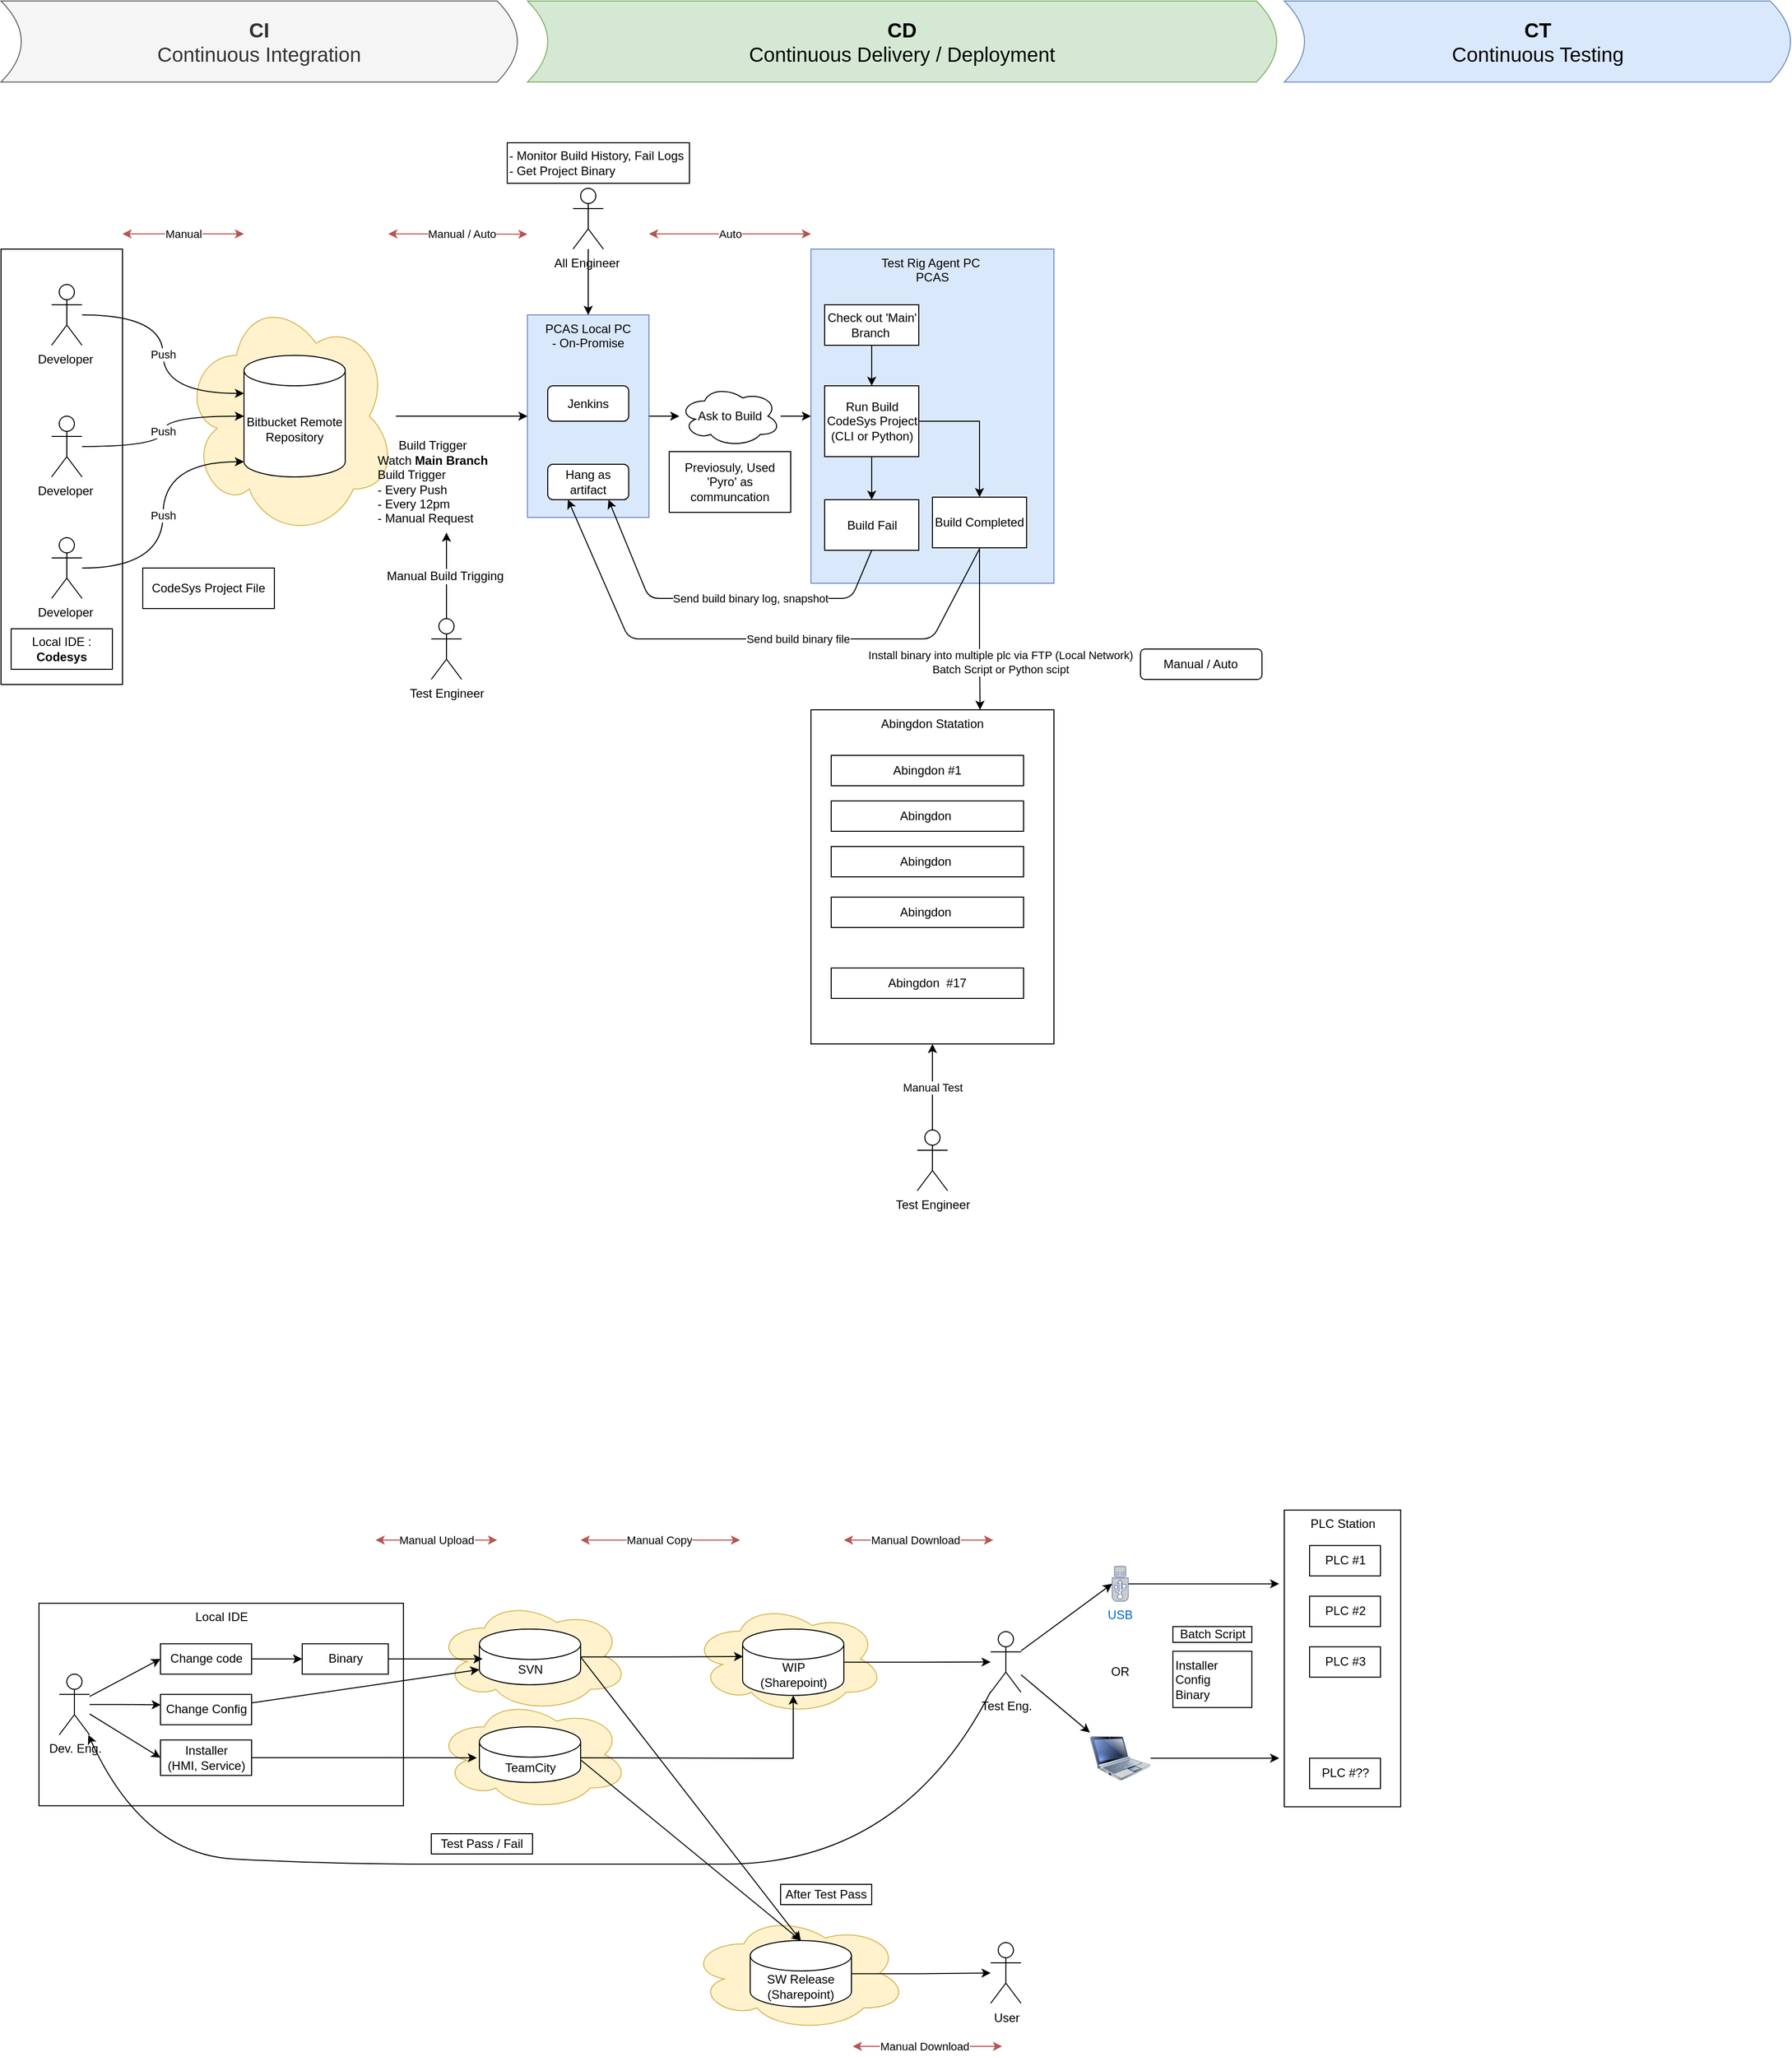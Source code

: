 <mxfile version="24.7.6" pages="2">
  <diagram id="KxPbIj3FwHtDhFQbGqtP" name="페이지-2">
    <mxGraphModel dx="1307" dy="721" grid="1" gridSize="10" guides="1" tooltips="1" connect="1" arrows="1" fold="1" page="1" pageScale="1" pageWidth="1654" pageHeight="1169" math="0" shadow="0">
      <root>
        <mxCell id="0" />
        <mxCell id="1" parent="0" />
        <mxCell id="MleifXrK1_D6z72Krnsk-5" value="" style="ellipse;shape=cloud;whiteSpace=wrap;html=1;fillColor=#fff2cc;strokeColor=#d6b656;" vertex="1" parent="1">
          <mxGeometry x="722.5" y="1622.38" width="190" height="110" as="geometry" />
        </mxCell>
        <mxCell id="MleifXrK1_D6z72Krnsk-4" value="" style="ellipse;shape=cloud;whiteSpace=wrap;html=1;fillColor=#fff2cc;strokeColor=#d6b656;" vertex="1" parent="1">
          <mxGeometry x="470" y="1716.88" width="190" height="110" as="geometry" />
        </mxCell>
        <mxCell id="-m3dXE-VozoAQMa8QtAR-6" value="Local IDE" style="rounded=0;whiteSpace=wrap;html=1;verticalAlign=top;align=center;" parent="1" vertex="1">
          <mxGeometry x="77.5" y="1622.38" width="360" height="200" as="geometry" />
        </mxCell>
        <mxCell id="MxaIMDJWDvqsAqh7OmnF-37" value="Abingdon Statation" style="rounded=0;whiteSpace=wrap;html=1;verticalAlign=top;" parent="1" vertex="1">
          <mxGeometry x="840" y="740" width="240" height="330" as="geometry" />
        </mxCell>
        <mxCell id="MxaIMDJWDvqsAqh7OmnF-21" style="edgeStyle=orthogonalEdgeStyle;rounded=0;orthogonalLoop=1;jettySize=auto;html=1;entryX=0;entryY=0.5;entryDx=0;entryDy=0;" parent="1" source="MxaIMDJWDvqsAqh7OmnF-22" target="MxaIMDJWDvqsAqh7OmnF-20" edge="1">
          <mxGeometry relative="1" as="geometry" />
        </mxCell>
        <mxCell id="MxaIMDJWDvqsAqh7OmnF-16" value="PCAS Local PC&lt;div&gt;- On-Promise&lt;/div&gt;" style="rounded=0;whiteSpace=wrap;html=1;verticalAlign=top;fillColor=#dae8fc;strokeColor=#6c8ebf;" parent="1" vertex="1">
          <mxGeometry x="560" y="350" width="120" height="200" as="geometry" />
        </mxCell>
        <mxCell id="MxaIMDJWDvqsAqh7OmnF-11" value="" style="rounded=0;whiteSpace=wrap;html=1;" parent="1" vertex="1">
          <mxGeometry x="40" y="285" width="120" height="430" as="geometry" />
        </mxCell>
        <mxCell id="MxaIMDJWDvqsAqh7OmnF-17" style="edgeStyle=orthogonalEdgeStyle;rounded=0;orthogonalLoop=1;jettySize=auto;html=1;" parent="1" source="MxaIMDJWDvqsAqh7OmnF-10" target="MxaIMDJWDvqsAqh7OmnF-16" edge="1">
          <mxGeometry relative="1" as="geometry" />
        </mxCell>
        <mxCell id="MxaIMDJWDvqsAqh7OmnF-10" value="" style="ellipse;shape=cloud;whiteSpace=wrap;html=1;fillColor=#fff2cc;strokeColor=#d6b656;" parent="1" vertex="1">
          <mxGeometry x="220" y="330" width="210" height="240" as="geometry" />
        </mxCell>
        <mxCell id="MxaIMDJWDvqsAqh7OmnF-1" value="Bitbucket Remote Repository" style="shape=cylinder3;whiteSpace=wrap;html=1;boundedLbl=1;backgroundOutline=1;size=15;" parent="1" vertex="1">
          <mxGeometry x="280" y="390" width="100" height="120" as="geometry" />
        </mxCell>
        <mxCell id="MxaIMDJWDvqsAqh7OmnF-2" value="Developer&amp;nbsp;" style="shape=umlActor;verticalLabelPosition=bottom;verticalAlign=top;html=1;outlineConnect=0;" parent="1" vertex="1">
          <mxGeometry x="90" y="320" width="30" height="60" as="geometry" />
        </mxCell>
        <mxCell id="MxaIMDJWDvqsAqh7OmnF-8" value="Push" style="edgeStyle=orthogonalEdgeStyle;rounded=0;orthogonalLoop=1;jettySize=auto;html=1;curved=1;" parent="1" source="MxaIMDJWDvqsAqh7OmnF-4" target="MxaIMDJWDvqsAqh7OmnF-1" edge="1">
          <mxGeometry relative="1" as="geometry" />
        </mxCell>
        <mxCell id="MxaIMDJWDvqsAqh7OmnF-4" value="Developer&amp;nbsp;" style="shape=umlActor;verticalLabelPosition=bottom;verticalAlign=top;html=1;outlineConnect=0;" parent="1" vertex="1">
          <mxGeometry x="90" y="450" width="30" height="60" as="geometry" />
        </mxCell>
        <mxCell id="MxaIMDJWDvqsAqh7OmnF-5" value="Developer&amp;nbsp;" style="shape=umlActor;verticalLabelPosition=bottom;verticalAlign=top;html=1;outlineConnect=0;" parent="1" vertex="1">
          <mxGeometry x="90" y="570" width="30" height="60" as="geometry" />
        </mxCell>
        <mxCell id="MxaIMDJWDvqsAqh7OmnF-7" value="Push" style="edgeStyle=orthogonalEdgeStyle;rounded=0;orthogonalLoop=1;jettySize=auto;html=1;entryX=0;entryY=1;entryDx=0;entryDy=-15;entryPerimeter=0;curved=1;" parent="1" source="MxaIMDJWDvqsAqh7OmnF-5" target="MxaIMDJWDvqsAqh7OmnF-1" edge="1">
          <mxGeometry relative="1" as="geometry" />
        </mxCell>
        <mxCell id="MxaIMDJWDvqsAqh7OmnF-9" value="Push" style="edgeStyle=orthogonalEdgeStyle;rounded=0;orthogonalLoop=1;jettySize=auto;html=1;entryX=0;entryY=0;entryDx=0;entryDy=37.5;entryPerimeter=0;curved=1;" parent="1" source="MxaIMDJWDvqsAqh7OmnF-2" target="MxaIMDJWDvqsAqh7OmnF-1" edge="1">
          <mxGeometry relative="1" as="geometry" />
        </mxCell>
        <mxCell id="MxaIMDJWDvqsAqh7OmnF-12" value="Local IDE : &lt;b&gt;Codesys&lt;/b&gt;" style="rounded=0;whiteSpace=wrap;html=1;" parent="1" vertex="1">
          <mxGeometry x="50" y="660" width="100" height="40" as="geometry" />
        </mxCell>
        <mxCell id="MxaIMDJWDvqsAqh7OmnF-13" value="CodeSys Project File" style="rounded=0;whiteSpace=wrap;html=1;" parent="1" vertex="1">
          <mxGeometry x="180" y="600" width="130" height="40" as="geometry" />
        </mxCell>
        <mxCell id="MxaIMDJWDvqsAqh7OmnF-18" value="&lt;div style=&quot;text-align: center;&quot;&gt;Build Trigger&lt;/div&gt;&lt;div&gt;Watch &lt;b&gt;Main Branch&lt;/b&gt;&lt;/div&gt;Build Trigger&amp;nbsp;&lt;div&gt;- Every Push&lt;/div&gt;&lt;div&gt;- Every 12pm&amp;nbsp;&lt;/div&gt;&lt;div&gt;- Manual Request&lt;/div&gt;" style="text;html=1;align=left;verticalAlign=middle;whiteSpace=wrap;rounded=0;" parent="1" vertex="1">
          <mxGeometry x="410" y="465" width="140" height="100" as="geometry" />
        </mxCell>
        <mxCell id="MxaIMDJWDvqsAqh7OmnF-20" value="Test Rig Agent PC&amp;nbsp;&lt;div&gt;PCAS&lt;/div&gt;" style="rounded=0;whiteSpace=wrap;html=1;verticalAlign=top;fillColor=#dae8fc;strokeColor=#6c8ebf;" parent="1" vertex="1">
          <mxGeometry x="840" y="285" width="240" height="330" as="geometry" />
        </mxCell>
        <mxCell id="MxaIMDJWDvqsAqh7OmnF-23" value="" style="edgeStyle=orthogonalEdgeStyle;rounded=0;orthogonalLoop=1;jettySize=auto;html=1;entryX=0;entryY=0.5;entryDx=0;entryDy=0;" parent="1" source="MxaIMDJWDvqsAqh7OmnF-16" target="MxaIMDJWDvqsAqh7OmnF-22" edge="1">
          <mxGeometry relative="1" as="geometry">
            <mxPoint x="680" y="450" as="sourcePoint" />
            <mxPoint x="820" y="450" as="targetPoint" />
          </mxGeometry>
        </mxCell>
        <mxCell id="MxaIMDJWDvqsAqh7OmnF-22" value="Ask to Build" style="ellipse;shape=cloud;whiteSpace=wrap;html=1;" parent="1" vertex="1">
          <mxGeometry x="710" y="420" width="100" height="60" as="geometry" />
        </mxCell>
        <mxCell id="MxaIMDJWDvqsAqh7OmnF-28" style="edgeStyle=orthogonalEdgeStyle;rounded=0;orthogonalLoop=1;jettySize=auto;html=1;" parent="1" source="MxaIMDJWDvqsAqh7OmnF-24" target="MxaIMDJWDvqsAqh7OmnF-27" edge="1">
          <mxGeometry relative="1" as="geometry" />
        </mxCell>
        <mxCell id="MxaIMDJWDvqsAqh7OmnF-24" value="Check out &#39;Main&#39; Branch&amp;nbsp;" style="rounded=0;whiteSpace=wrap;html=1;" parent="1" vertex="1">
          <mxGeometry x="853.5" y="340" width="93" height="40" as="geometry" />
        </mxCell>
        <mxCell id="MxaIMDJWDvqsAqh7OmnF-26" value="Previosuly, Used &#39;Pyro&#39; as communcation" style="rounded=0;whiteSpace=wrap;html=1;" parent="1" vertex="1">
          <mxGeometry x="700" y="485" width="120" height="60" as="geometry" />
        </mxCell>
        <mxCell id="MxaIMDJWDvqsAqh7OmnF-30" style="edgeStyle=orthogonalEdgeStyle;rounded=0;orthogonalLoop=1;jettySize=auto;html=1;" parent="1" source="MxaIMDJWDvqsAqh7OmnF-27" target="MxaIMDJWDvqsAqh7OmnF-29" edge="1">
          <mxGeometry relative="1" as="geometry" />
        </mxCell>
        <mxCell id="MxaIMDJWDvqsAqh7OmnF-34" style="edgeStyle=orthogonalEdgeStyle;rounded=0;orthogonalLoop=1;jettySize=auto;html=1;" parent="1" source="MxaIMDJWDvqsAqh7OmnF-27" target="MxaIMDJWDvqsAqh7OmnF-33" edge="1">
          <mxGeometry relative="1" as="geometry" />
        </mxCell>
        <mxCell id="MxaIMDJWDvqsAqh7OmnF-27" value="Run Build CodeSys Project&lt;div&gt;(CLI or Python)&lt;/div&gt;" style="rounded=0;whiteSpace=wrap;html=1;" parent="1" vertex="1">
          <mxGeometry x="853.5" y="420" width="93" height="70" as="geometry" />
        </mxCell>
        <mxCell id="MxaIMDJWDvqsAqh7OmnF-38" value="Install binary into multiple plc via FTP (Local Network)&lt;div&gt;Batch Script or Python scipt&lt;/div&gt;" style="edgeStyle=orthogonalEdgeStyle;rounded=0;orthogonalLoop=1;jettySize=auto;html=1;" parent="1" source="MxaIMDJWDvqsAqh7OmnF-29" edge="1">
          <mxGeometry x="0.412" y="20" relative="1" as="geometry">
            <mxPoint x="1007" y="740" as="targetPoint" />
            <Array as="points">
              <mxPoint x="1007" y="680" />
              <mxPoint x="1007" y="740" />
            </Array>
            <mxPoint as="offset" />
          </mxGeometry>
        </mxCell>
        <mxCell id="MxaIMDJWDvqsAqh7OmnF-29" value="Build Completed" style="rounded=0;whiteSpace=wrap;html=1;" parent="1" vertex="1">
          <mxGeometry x="960" y="530" width="93" height="50" as="geometry" />
        </mxCell>
        <mxCell id="MxaIMDJWDvqsAqh7OmnF-31" value="Send build binary file" style="endArrow=classic;html=1;rounded=1;entryX=0.25;entryY=1;entryDx=0;entryDy=0;curved=0;" parent="1" target="MxaIMDJWDvqsAqh7OmnF-32" edge="1">
          <mxGeometry x="-0.149" width="50" height="50" relative="1" as="geometry">
            <mxPoint x="1007" y="580" as="sourcePoint" />
            <mxPoint x="790" y="590" as="targetPoint" />
            <Array as="points">
              <mxPoint x="960" y="670" />
              <mxPoint x="800" y="670" />
              <mxPoint x="660" y="670" />
            </Array>
            <mxPoint as="offset" />
          </mxGeometry>
        </mxCell>
        <mxCell id="MxaIMDJWDvqsAqh7OmnF-32" value="Hang as artifact" style="rounded=1;whiteSpace=wrap;html=1;" parent="1" vertex="1">
          <mxGeometry x="580" y="497.5" width="80" height="35" as="geometry" />
        </mxCell>
        <mxCell id="MxaIMDJWDvqsAqh7OmnF-33" value="Build Fail" style="rounded=0;whiteSpace=wrap;html=1;" parent="1" vertex="1">
          <mxGeometry x="853.5" y="532.5" width="93" height="50" as="geometry" />
        </mxCell>
        <mxCell id="MxaIMDJWDvqsAqh7OmnF-35" value="Send build binary log, snapshot" style="endArrow=classic;html=1;rounded=1;entryX=0.75;entryY=1;entryDx=0;entryDy=0;curved=0;exitX=0.5;exitY=1;exitDx=0;exitDy=0;" parent="1" source="MxaIMDJWDvqsAqh7OmnF-33" target="MxaIMDJWDvqsAqh7OmnF-32" edge="1">
          <mxGeometry x="-0.151" width="50" height="50" relative="1" as="geometry">
            <mxPoint x="864" y="565" as="sourcePoint" />
            <mxPoint x="630" y="543" as="targetPoint" />
            <Array as="points">
              <mxPoint x="880" y="630" />
              <mxPoint x="680" y="630" />
            </Array>
            <mxPoint as="offset" />
          </mxGeometry>
        </mxCell>
        <mxCell id="MxaIMDJWDvqsAqh7OmnF-36" value="Abingdon #1" style="rounded=0;whiteSpace=wrap;html=1;" parent="1" vertex="1">
          <mxGeometry x="860" y="785" width="190" height="30" as="geometry" />
        </mxCell>
        <mxCell id="MxaIMDJWDvqsAqh7OmnF-39" value="Abingdon&amp;nbsp;" style="rounded=0;whiteSpace=wrap;html=1;" parent="1" vertex="1">
          <mxGeometry x="860" y="830" width="190" height="30" as="geometry" />
        </mxCell>
        <mxCell id="MxaIMDJWDvqsAqh7OmnF-40" value="Abingdon&amp;nbsp;" style="rounded=0;whiteSpace=wrap;html=1;" parent="1" vertex="1">
          <mxGeometry x="860" y="875" width="190" height="30" as="geometry" />
        </mxCell>
        <mxCell id="MxaIMDJWDvqsAqh7OmnF-41" value="Abingdon&amp;nbsp;" style="rounded=0;whiteSpace=wrap;html=1;" parent="1" vertex="1">
          <mxGeometry x="860" y="925" width="190" height="30" as="geometry" />
        </mxCell>
        <mxCell id="MxaIMDJWDvqsAqh7OmnF-42" value="Abingdon&amp;nbsp; #17" style="rounded=0;whiteSpace=wrap;html=1;" parent="1" vertex="1">
          <mxGeometry x="860" y="995" width="190" height="30" as="geometry" />
        </mxCell>
        <mxCell id="MxaIMDJWDvqsAqh7OmnF-45" value="&lt;span style=&quot;font-size: 12px; background-color: rgb(251, 251, 251);&quot;&gt;Manual Build Trigging&amp;nbsp;&lt;/span&gt;" style="edgeStyle=orthogonalEdgeStyle;rounded=0;orthogonalLoop=1;jettySize=auto;html=1;entryX=0.5;entryY=1;entryDx=0;entryDy=0;" parent="1" source="MxaIMDJWDvqsAqh7OmnF-44" target="MxaIMDJWDvqsAqh7OmnF-18" edge="1">
          <mxGeometry relative="1" as="geometry" />
        </mxCell>
        <mxCell id="MxaIMDJWDvqsAqh7OmnF-44" value="Test Engineer" style="shape=umlActor;verticalLabelPosition=bottom;verticalAlign=top;html=1;outlineConnect=0;" parent="1" vertex="1">
          <mxGeometry x="465" y="650" width="30" height="60" as="geometry" />
        </mxCell>
        <mxCell id="MxaIMDJWDvqsAqh7OmnF-51" value="Manual Test" style="edgeStyle=orthogonalEdgeStyle;rounded=0;orthogonalLoop=1;jettySize=auto;html=1;entryX=0.5;entryY=1;entryDx=0;entryDy=0;" parent="1" source="MxaIMDJWDvqsAqh7OmnF-50" target="MxaIMDJWDvqsAqh7OmnF-37" edge="1">
          <mxGeometry relative="1" as="geometry" />
        </mxCell>
        <mxCell id="MxaIMDJWDvqsAqh7OmnF-50" value="Test Engineer" style="shape=umlActor;verticalLabelPosition=bottom;verticalAlign=top;html=1;outlineConnect=0;" parent="1" vertex="1">
          <mxGeometry x="945" y="1155" width="30" height="60" as="geometry" />
        </mxCell>
        <mxCell id="MxaIMDJWDvqsAqh7OmnF-52" value="Manual / Auto" style="rounded=1;whiteSpace=wrap;html=1;" parent="1" vertex="1">
          <mxGeometry x="1165.47" y="680" width="120" height="30" as="geometry" />
        </mxCell>
        <mxCell id="MxaIMDJWDvqsAqh7OmnF-56" value="Jenkins" style="rounded=1;whiteSpace=wrap;html=1;" parent="1" vertex="1">
          <mxGeometry x="580" y="420" width="80" height="35" as="geometry" />
        </mxCell>
        <mxCell id="MxaIMDJWDvqsAqh7OmnF-58" style="edgeStyle=orthogonalEdgeStyle;rounded=0;orthogonalLoop=1;jettySize=auto;html=1;entryX=0.5;entryY=0;entryDx=0;entryDy=0;" parent="1" source="MxaIMDJWDvqsAqh7OmnF-57" target="MxaIMDJWDvqsAqh7OmnF-16" edge="1">
          <mxGeometry relative="1" as="geometry" />
        </mxCell>
        <mxCell id="MxaIMDJWDvqsAqh7OmnF-57" value="All Engineer&amp;nbsp;&lt;div&gt;&lt;br&gt;&lt;/div&gt;" style="shape=umlActor;verticalLabelPosition=bottom;verticalAlign=top;html=1;outlineConnect=0;" parent="1" vertex="1">
          <mxGeometry x="605" y="225" width="30" height="60" as="geometry" />
        </mxCell>
        <mxCell id="MxaIMDJWDvqsAqh7OmnF-61" value="- Monitor Build History, Fail Logs&lt;div&gt;- Get Project Binary&lt;/div&gt;" style="rounded=0;whiteSpace=wrap;html=1;align=left;" parent="1" vertex="1">
          <mxGeometry x="540" y="180" width="180" height="40" as="geometry" />
        </mxCell>
        <mxCell id="-m3dXE-VozoAQMa8QtAR-1" value="&lt;b style=&quot;font-size: 20px;&quot;&gt;&lt;font style=&quot;font-size: 20px;&quot;&gt;CI&lt;/font&gt;&lt;/b&gt;&lt;div style=&quot;font-size: 20px;&quot;&gt;&lt;font style=&quot;font-size: 20px;&quot;&gt;Continuous Integration&lt;/font&gt;&lt;/div&gt;" style="shape=dataStorage;whiteSpace=wrap;html=1;fixedSize=1;flipH=1;fillColor=#f5f5f5;fontColor=#333333;strokeColor=#666666;" parent="1" vertex="1">
          <mxGeometry x="40" y="40" width="510" height="80" as="geometry" />
        </mxCell>
        <mxCell id="-m3dXE-VozoAQMa8QtAR-2" value="&lt;b style=&quot;font-size: 20px;&quot;&gt;CT&lt;/b&gt;&lt;div style=&quot;font-size: 20px;&quot;&gt;Continuous Testing&lt;/div&gt;" style="shape=dataStorage;whiteSpace=wrap;html=1;fixedSize=1;flipH=1;fontSize=20;fillColor=#dae8fc;strokeColor=#6c8ebf;" parent="1" vertex="1">
          <mxGeometry x="1307.5" y="40" width="500" height="80" as="geometry" />
        </mxCell>
        <mxCell id="-m3dXE-VozoAQMa8QtAR-3" value="&lt;b style=&quot;font-size: 20px;&quot;&gt;CD&lt;/b&gt;&lt;div style=&quot;font-size: 20px;&quot;&gt;Continuous Delivery / Deployment&lt;/div&gt;" style="shape=dataStorage;whiteSpace=wrap;html=1;fixedSize=1;flipH=1;fontSize=20;fillColor=#d5e8d4;strokeColor=#82b366;" parent="1" vertex="1">
          <mxGeometry x="560" y="40" width="740" height="80" as="geometry" />
        </mxCell>
        <mxCell id="j_4R4PPlXTaouCPpJ6sc-36" style="rounded=0;orthogonalLoop=1;jettySize=auto;html=1;entryX=0;entryY=0.5;entryDx=0;entryDy=0;" edge="1" parent="1" source="-m3dXE-VozoAQMa8QtAR-5" target="-m3dXE-VozoAQMa8QtAR-9">
          <mxGeometry relative="1" as="geometry" />
        </mxCell>
        <mxCell id="j_4R4PPlXTaouCPpJ6sc-38" style="rounded=0;orthogonalLoop=1;jettySize=auto;html=1;entryX=0;entryY=0.5;entryDx=0;entryDy=0;" edge="1" parent="1" source="-m3dXE-VozoAQMa8QtAR-5" target="j_4R4PPlXTaouCPpJ6sc-17">
          <mxGeometry relative="1" as="geometry" />
        </mxCell>
        <mxCell id="-m3dXE-VozoAQMa8QtAR-5" value="Dev. Eng." style="shape=umlActor;verticalLabelPosition=bottom;verticalAlign=top;html=1;outlineConnect=0;" parent="1" vertex="1">
          <mxGeometry x="97.5" y="1692.38" width="30" height="60" as="geometry" />
        </mxCell>
        <mxCell id="j_4R4PPlXTaouCPpJ6sc-39" style="edgeStyle=orthogonalEdgeStyle;rounded=0;orthogonalLoop=1;jettySize=auto;html=1;entryX=0;entryY=0.5;entryDx=0;entryDy=0;" edge="1" parent="1" source="-m3dXE-VozoAQMa8QtAR-9" target="j_4R4PPlXTaouCPpJ6sc-35">
          <mxGeometry relative="1" as="geometry" />
        </mxCell>
        <mxCell id="-m3dXE-VozoAQMa8QtAR-9" value="Change code" style="rounded=0;whiteSpace=wrap;html=1;" parent="1" vertex="1">
          <mxGeometry x="197.5" y="1662.38" width="90" height="30" as="geometry" />
        </mxCell>
        <mxCell id="-m3dXE-VozoAQMa8QtAR-12" value="" style="ellipse;shape=cloud;whiteSpace=wrap;html=1;fillColor=#fff2cc;strokeColor=#d6b656;" parent="1" vertex="1">
          <mxGeometry x="470" y="1619.38" width="190" height="110" as="geometry" />
        </mxCell>
        <mxCell id="-m3dXE-VozoAQMa8QtAR-13" value="SVN" style="shape=cylinder3;whiteSpace=wrap;html=1;boundedLbl=1;backgroundOutline=1;size=15;" parent="1" vertex="1">
          <mxGeometry x="512.5" y="1647.88" width="100" height="55" as="geometry" />
        </mxCell>
        <mxCell id="j_4R4PPlXTaouCPpJ6sc-3" style="rounded=0;orthogonalLoop=1;jettySize=auto;html=1;" edge="1" parent="1" source="-m3dXE-VozoAQMa8QtAR-14" target="-m3dXE-VozoAQMa8QtAR-31">
          <mxGeometry relative="1" as="geometry" />
        </mxCell>
        <mxCell id="-m3dXE-VozoAQMa8QtAR-14" value="Test Eng." style="shape=umlActor;verticalLabelPosition=bottom;verticalAlign=top;html=1;outlineConnect=0;" parent="1" vertex="1">
          <mxGeometry x="1017.5" y="1650.38" width="30" height="60" as="geometry" />
        </mxCell>
        <mxCell id="-m3dXE-VozoAQMa8QtAR-17" value="PLC Station" style="rounded=0;whiteSpace=wrap;html=1;verticalAlign=top;" parent="1" vertex="1">
          <mxGeometry x="1307.5" y="1530.38" width="115" height="293" as="geometry" />
        </mxCell>
        <mxCell id="-m3dXE-VozoAQMa8QtAR-18" value="PLC #1" style="rounded=0;whiteSpace=wrap;html=1;" parent="1" vertex="1">
          <mxGeometry x="1332.5" y="1565.38" width="70" height="30" as="geometry" />
        </mxCell>
        <mxCell id="-m3dXE-VozoAQMa8QtAR-22" value="PLC #??" style="rounded=0;whiteSpace=wrap;html=1;" parent="1" vertex="1">
          <mxGeometry x="1332.5" y="1775.38" width="70" height="30" as="geometry" />
        </mxCell>
        <mxCell id="-m3dXE-VozoAQMa8QtAR-23" value="PLC #2" style="rounded=0;whiteSpace=wrap;html=1;" parent="1" vertex="1">
          <mxGeometry x="1332.5" y="1615.38" width="70" height="30" as="geometry" />
        </mxCell>
        <mxCell id="-m3dXE-VozoAQMa8QtAR-24" value="PLC #3" style="rounded=0;whiteSpace=wrap;html=1;" parent="1" vertex="1">
          <mxGeometry x="1332.5" y="1665.38" width="70" height="30" as="geometry" />
        </mxCell>
        <mxCell id="j_4R4PPlXTaouCPpJ6sc-53" style="edgeStyle=orthogonalEdgeStyle;rounded=0;orthogonalLoop=1;jettySize=auto;html=1;" edge="1" parent="1" source="-m3dXE-VozoAQMa8QtAR-30">
          <mxGeometry relative="1" as="geometry">
            <mxPoint x="1302.5" y="1603.19" as="targetPoint" />
          </mxGeometry>
        </mxCell>
        <mxCell id="-m3dXE-VozoAQMa8QtAR-30" value="USB" style="fontColor=#0066CC;verticalAlign=top;verticalLabelPosition=bottom;labelPosition=center;align=center;html=1;outlineConnect=0;fillColor=#CCCCCC;strokeColor=#6881B3;gradientColor=none;gradientDirection=north;strokeWidth=2;shape=mxgraph.networks.usb_stick;rotation=0;" parent="1" vertex="1">
          <mxGeometry x="1137.5" y="1586" width="15.93" height="34.38" as="geometry" />
        </mxCell>
        <mxCell id="j_4R4PPlXTaouCPpJ6sc-54" style="edgeStyle=orthogonalEdgeStyle;rounded=0;orthogonalLoop=1;jettySize=auto;html=1;" edge="1" parent="1" source="-m3dXE-VozoAQMa8QtAR-31">
          <mxGeometry relative="1" as="geometry">
            <mxPoint x="1302.5" y="1775.38" as="targetPoint" />
          </mxGeometry>
        </mxCell>
        <mxCell id="-m3dXE-VozoAQMa8QtAR-31" value="" style="image;html=1;image=img/lib/clip_art/computers/Netbook_128x128.png" parent="1" vertex="1">
          <mxGeometry x="1115.47" y="1745.38" width="60" height="60" as="geometry" />
        </mxCell>
        <mxCell id="j_4R4PPlXTaouCPpJ6sc-2" style="rounded=0;orthogonalLoop=1;jettySize=auto;html=1;entryX=0;entryY=0.5;entryDx=0;entryDy=0;entryPerimeter=0;" edge="1" parent="1" source="-m3dXE-VozoAQMa8QtAR-14" target="-m3dXE-VozoAQMa8QtAR-30">
          <mxGeometry relative="1" as="geometry" />
        </mxCell>
        <mxCell id="j_4R4PPlXTaouCPpJ6sc-13" value="OR" style="text;html=1;align=center;verticalAlign=middle;resizable=0;points=[];autosize=1;strokeColor=none;fillColor=none;" vertex="1" parent="1">
          <mxGeometry x="1125.47" y="1675.38" width="40" height="30" as="geometry" />
        </mxCell>
        <mxCell id="j_4R4PPlXTaouCPpJ6sc-24" style="edgeStyle=orthogonalEdgeStyle;rounded=0;orthogonalLoop=1;jettySize=auto;html=1;" edge="1" parent="1" source="j_4R4PPlXTaouCPpJ6sc-17">
          <mxGeometry relative="1" as="geometry">
            <mxPoint x="510" y="1775" as="targetPoint" />
          </mxGeometry>
        </mxCell>
        <mxCell id="j_4R4PPlXTaouCPpJ6sc-17" value="Installer&lt;div&gt;(HMI, Service)&lt;/div&gt;" style="rounded=0;whiteSpace=wrap;html=1;" vertex="1" parent="1">
          <mxGeometry x="197.5" y="1757.38" width="90" height="35" as="geometry" />
        </mxCell>
        <mxCell id="j_4R4PPlXTaouCPpJ6sc-34" value="Change Config" style="rounded=0;whiteSpace=wrap;html=1;" vertex="1" parent="1">
          <mxGeometry x="197.5" y="1712.38" width="90" height="30" as="geometry" />
        </mxCell>
        <mxCell id="j_4R4PPlXTaouCPpJ6sc-35" value="Binary" style="rounded=0;whiteSpace=wrap;html=1;" vertex="1" parent="1">
          <mxGeometry x="337.5" y="1662.38" width="85" height="30" as="geometry" />
        </mxCell>
        <mxCell id="j_4R4PPlXTaouCPpJ6sc-37" style="edgeStyle=orthogonalEdgeStyle;rounded=0;orthogonalLoop=1;jettySize=auto;html=1;entryX=0.004;entryY=0.344;entryDx=0;entryDy=0;entryPerimeter=0;" edge="1" parent="1" source="-m3dXE-VozoAQMa8QtAR-5" target="j_4R4PPlXTaouCPpJ6sc-34">
          <mxGeometry relative="1" as="geometry" />
        </mxCell>
        <mxCell id="j_4R4PPlXTaouCPpJ6sc-42" style="edgeStyle=orthogonalEdgeStyle;rounded=0;orthogonalLoop=1;jettySize=auto;html=1;entryX=0.032;entryY=0.536;entryDx=0;entryDy=0;entryPerimeter=0;" edge="1" parent="1" source="j_4R4PPlXTaouCPpJ6sc-35" target="-m3dXE-VozoAQMa8QtAR-13">
          <mxGeometry relative="1" as="geometry" />
        </mxCell>
        <mxCell id="j_4R4PPlXTaouCPpJ6sc-43" style="rounded=0;orthogonalLoop=1;jettySize=auto;html=1;entryX=0;entryY=1;entryDx=0;entryDy=-15;entryPerimeter=0;" edge="1" parent="1" source="j_4R4PPlXTaouCPpJ6sc-34" target="-m3dXE-VozoAQMa8QtAR-13">
          <mxGeometry relative="1" as="geometry" />
        </mxCell>
        <mxCell id="MleifXrK1_D6z72Krnsk-7" style="edgeStyle=orthogonalEdgeStyle;rounded=0;orthogonalLoop=1;jettySize=auto;html=1;" edge="1" parent="1" source="j_4R4PPlXTaouCPpJ6sc-45" target="-m3dXE-VozoAQMa8QtAR-14">
          <mxGeometry relative="1" as="geometry" />
        </mxCell>
        <mxCell id="j_4R4PPlXTaouCPpJ6sc-45" value="WIP&lt;div&gt;(Sharepoint)&lt;/div&gt;" style="shape=cylinder3;whiteSpace=wrap;html=1;boundedLbl=1;backgroundOutline=1;size=15;" vertex="1" parent="1">
          <mxGeometry x="772.5" y="1647.88" width="100" height="65.5" as="geometry" />
        </mxCell>
        <mxCell id="j_4R4PPlXTaouCPpJ6sc-59" value="" style="curved=1;endArrow=classic;html=1;rounded=0;" edge="1" parent="1" source="-m3dXE-VozoAQMa8QtAR-14" target="-m3dXE-VozoAQMa8QtAR-5">
          <mxGeometry width="50" height="50" relative="1" as="geometry">
            <mxPoint x="532.5" y="1712.38" as="sourcePoint" />
            <mxPoint x="582.5" y="1662.38" as="targetPoint" />
            <Array as="points">
              <mxPoint x="930" y="1880" />
              <mxPoint x="580" y="1880" />
              <mxPoint x="360" y="1880" />
              <mxPoint x="180" y="1870" />
            </Array>
          </mxGeometry>
        </mxCell>
        <mxCell id="j_4R4PPlXTaouCPpJ6sc-61" value="Test Pass / Fail" style="rounded=0;whiteSpace=wrap;html=1;" vertex="1" parent="1">
          <mxGeometry x="465" y="1850" width="100" height="20" as="geometry" />
        </mxCell>
        <mxCell id="j_4R4PPlXTaouCPpJ6sc-68" value="Batch Script" style="rounded=0;whiteSpace=wrap;html=1;" vertex="1" parent="1">
          <mxGeometry x="1197.5" y="1645.38" width="77.97" height="15.62" as="geometry" />
        </mxCell>
        <mxCell id="j_4R4PPlXTaouCPpJ6sc-74" value="" style="ellipse;shape=cloud;whiteSpace=wrap;html=1;fillColor=#fff2cc;strokeColor=#d6b656;" vertex="1" parent="1">
          <mxGeometry x="720" y="1930" width="215" height="115" as="geometry" />
        </mxCell>
        <mxCell id="j_4R4PPlXTaouCPpJ6sc-83" style="edgeStyle=orthogonalEdgeStyle;rounded=0;orthogonalLoop=1;jettySize=auto;html=1;" edge="1" parent="1" source="j_4R4PPlXTaouCPpJ6sc-75" target="j_4R4PPlXTaouCPpJ6sc-81">
          <mxGeometry relative="1" as="geometry" />
        </mxCell>
        <mxCell id="j_4R4PPlXTaouCPpJ6sc-75" value="&lt;div&gt;SW Release (Sharepoint)&lt;/div&gt;" style="shape=cylinder3;whiteSpace=wrap;html=1;boundedLbl=1;backgroundOutline=1;size=15;" vertex="1" parent="1">
          <mxGeometry x="780" y="1955.5" width="100" height="65.5" as="geometry" />
        </mxCell>
        <mxCell id="j_4R4PPlXTaouCPpJ6sc-76" style="rounded=0;orthogonalLoop=1;jettySize=auto;html=1;entryX=0.5;entryY=0;entryDx=0;entryDy=0;entryPerimeter=0;exitX=1;exitY=0.5;exitDx=0;exitDy=0;exitPerimeter=0;" edge="1" parent="1" source="-m3dXE-VozoAQMa8QtAR-13" target="j_4R4PPlXTaouCPpJ6sc-75">
          <mxGeometry relative="1" as="geometry" />
        </mxCell>
        <mxCell id="j_4R4PPlXTaouCPpJ6sc-77" style="rounded=0;orthogonalLoop=1;jettySize=auto;html=1;entryX=0.5;entryY=0;entryDx=0;entryDy=0;entryPerimeter=0;" edge="1" parent="1" target="j_4R4PPlXTaouCPpJ6sc-75">
          <mxGeometry relative="1" as="geometry">
            <mxPoint x="610" y="1775" as="sourcePoint" />
          </mxGeometry>
        </mxCell>
        <mxCell id="j_4R4PPlXTaouCPpJ6sc-78" style="edgeStyle=orthogonalEdgeStyle;rounded=0;orthogonalLoop=1;jettySize=auto;html=1;entryX=0.5;entryY=1;entryDx=0;entryDy=0;entryPerimeter=0;" edge="1" parent="1" target="j_4R4PPlXTaouCPpJ6sc-45">
          <mxGeometry relative="1" as="geometry">
            <mxPoint x="610" y="1775" as="sourcePoint" />
          </mxGeometry>
        </mxCell>
        <mxCell id="j_4R4PPlXTaouCPpJ6sc-79" value="After Test Pass" style="rounded=0;whiteSpace=wrap;html=1;" vertex="1" parent="1">
          <mxGeometry x="810" y="1900" width="90" height="20" as="geometry" />
        </mxCell>
        <mxCell id="j_4R4PPlXTaouCPpJ6sc-80" style="edgeStyle=orthogonalEdgeStyle;rounded=0;orthogonalLoop=1;jettySize=auto;html=1;" edge="1" parent="1" source="-m3dXE-VozoAQMa8QtAR-13">
          <mxGeometry relative="1" as="geometry">
            <mxPoint x="773" y="1675" as="targetPoint" />
            <Array as="points">
              <mxPoint x="693" y="1675" />
              <mxPoint x="773" y="1675" />
            </Array>
          </mxGeometry>
        </mxCell>
        <mxCell id="j_4R4PPlXTaouCPpJ6sc-81" value="User" style="shape=umlActor;verticalLabelPosition=bottom;verticalAlign=top;html=1;outlineConnect=0;" vertex="1" parent="1">
          <mxGeometry x="1017.5" y="1957.5" width="30" height="60" as="geometry" />
        </mxCell>
        <mxCell id="MleifXrK1_D6z72Krnsk-1" value="Installer&lt;div&gt;Config&lt;/div&gt;&lt;div&gt;Binary&lt;/div&gt;" style="rounded=0;whiteSpace=wrap;html=1;align=left;" vertex="1" parent="1">
          <mxGeometry x="1197.5" y="1669.76" width="77.97" height="55.62" as="geometry" />
        </mxCell>
        <mxCell id="MleifXrK1_D6z72Krnsk-2" value="TeamCity" style="shape=cylinder3;whiteSpace=wrap;html=1;boundedLbl=1;backgroundOutline=1;size=15;" vertex="1" parent="1">
          <mxGeometry x="512.5" y="1744.38" width="100" height="55" as="geometry" />
        </mxCell>
        <mxCell id="MleifXrK1_D6z72Krnsk-8" value="" style="endArrow=classic;startArrow=classic;html=1;rounded=0;fillColor=#f8cecc;strokeColor=#b85450;" edge="1" parent="1">
          <mxGeometry width="50" height="50" relative="1" as="geometry">
            <mxPoint x="160" y="270" as="sourcePoint" />
            <mxPoint x="280" y="270" as="targetPoint" />
          </mxGeometry>
        </mxCell>
        <mxCell id="MleifXrK1_D6z72Krnsk-9" value="Manual" style="edgeLabel;html=1;align=center;verticalAlign=middle;resizable=0;points=[];" vertex="1" connectable="0" parent="MleifXrK1_D6z72Krnsk-8">
          <mxGeometry x="0.428" relative="1" as="geometry">
            <mxPoint x="-26" as="offset" />
          </mxGeometry>
        </mxCell>
        <mxCell id="MleifXrK1_D6z72Krnsk-10" value="" style="endArrow=classic;startArrow=classic;html=1;rounded=0;fillColor=#f8cecc;strokeColor=#b85450;" edge="1" parent="1">
          <mxGeometry width="50" height="50" relative="1" as="geometry">
            <mxPoint x="422.5" y="270" as="sourcePoint" />
            <mxPoint x="560" y="270.33" as="targetPoint" />
          </mxGeometry>
        </mxCell>
        <mxCell id="MleifXrK1_D6z72Krnsk-11" value="Manual / Auto" style="edgeLabel;html=1;align=center;verticalAlign=middle;resizable=0;points=[];" vertex="1" connectable="0" parent="MleifXrK1_D6z72Krnsk-10">
          <mxGeometry x="0.428" relative="1" as="geometry">
            <mxPoint x="-26" as="offset" />
          </mxGeometry>
        </mxCell>
        <mxCell id="MleifXrK1_D6z72Krnsk-12" value="" style="endArrow=classic;startArrow=classic;html=1;rounded=0;fillColor=#f8cecc;strokeColor=#b85450;" edge="1" parent="1">
          <mxGeometry width="50" height="50" relative="1" as="geometry">
            <mxPoint x="680" y="270" as="sourcePoint" />
            <mxPoint x="840" y="270" as="targetPoint" />
          </mxGeometry>
        </mxCell>
        <mxCell id="MleifXrK1_D6z72Krnsk-13" value="Auto" style="edgeLabel;html=1;align=center;verticalAlign=middle;resizable=0;points=[];" vertex="1" connectable="0" parent="MleifXrK1_D6z72Krnsk-12">
          <mxGeometry x="0.428" relative="1" as="geometry">
            <mxPoint x="-34" as="offset" />
          </mxGeometry>
        </mxCell>
        <mxCell id="MleifXrK1_D6z72Krnsk-14" value="" style="endArrow=classic;startArrow=classic;html=1;rounded=0;fillColor=#f8cecc;strokeColor=#b85450;" edge="1" parent="1">
          <mxGeometry width="50" height="50" relative="1" as="geometry">
            <mxPoint x="410" y="1560" as="sourcePoint" />
            <mxPoint x="530" y="1560" as="targetPoint" />
          </mxGeometry>
        </mxCell>
        <mxCell id="MleifXrK1_D6z72Krnsk-15" value="Manual Upload" style="edgeLabel;html=1;align=center;verticalAlign=middle;resizable=0;points=[];" vertex="1" connectable="0" parent="MleifXrK1_D6z72Krnsk-14">
          <mxGeometry x="0.428" relative="1" as="geometry">
            <mxPoint x="-26" as="offset" />
          </mxGeometry>
        </mxCell>
        <mxCell id="MleifXrK1_D6z72Krnsk-16" value="" style="endArrow=classic;startArrow=classic;html=1;rounded=0;fillColor=#f8cecc;strokeColor=#b85450;" edge="1" parent="1">
          <mxGeometry width="50" height="50" relative="1" as="geometry">
            <mxPoint x="612.5" y="1560" as="sourcePoint" />
            <mxPoint x="770" y="1560" as="targetPoint" />
          </mxGeometry>
        </mxCell>
        <mxCell id="MleifXrK1_D6z72Krnsk-17" value="Manual Copy" style="edgeLabel;html=1;align=center;verticalAlign=middle;resizable=0;points=[];" vertex="1" connectable="0" parent="MleifXrK1_D6z72Krnsk-16">
          <mxGeometry x="0.428" relative="1" as="geometry">
            <mxPoint x="-35" as="offset" />
          </mxGeometry>
        </mxCell>
        <mxCell id="MleifXrK1_D6z72Krnsk-18" value="" style="endArrow=classic;startArrow=classic;html=1;rounded=0;fillColor=#f8cecc;strokeColor=#b85450;" edge="1" parent="1">
          <mxGeometry width="50" height="50" relative="1" as="geometry">
            <mxPoint x="872.5" y="1560" as="sourcePoint" />
            <mxPoint x="1020" y="1560" as="targetPoint" />
          </mxGeometry>
        </mxCell>
        <mxCell id="MleifXrK1_D6z72Krnsk-19" value="Manual Download" style="edgeLabel;html=1;align=center;verticalAlign=middle;resizable=0;points=[];" vertex="1" connectable="0" parent="MleifXrK1_D6z72Krnsk-18">
          <mxGeometry x="0.428" relative="1" as="geometry">
            <mxPoint x="-35" as="offset" />
          </mxGeometry>
        </mxCell>
        <mxCell id="MleifXrK1_D6z72Krnsk-20" value="" style="endArrow=classic;startArrow=classic;html=1;rounded=0;fillColor=#f8cecc;strokeColor=#b85450;" edge="1" parent="1">
          <mxGeometry width="50" height="50" relative="1" as="geometry">
            <mxPoint x="881.25" y="2060" as="sourcePoint" />
            <mxPoint x="1028.75" y="2060" as="targetPoint" />
          </mxGeometry>
        </mxCell>
        <mxCell id="MleifXrK1_D6z72Krnsk-21" value="Manual Download" style="edgeLabel;html=1;align=center;verticalAlign=middle;resizable=0;points=[];" vertex="1" connectable="0" parent="MleifXrK1_D6z72Krnsk-20">
          <mxGeometry x="0.428" relative="1" as="geometry">
            <mxPoint x="-35" as="offset" />
          </mxGeometry>
        </mxCell>
      </root>
    </mxGraphModel>
  </diagram>
  <diagram id="-b9zh25zLufBLK6Ptww-" name="페이지-3">
    <mxGraphModel dx="1688" dy="931" grid="1" gridSize="10" guides="1" tooltips="1" connect="1" arrows="1" fold="1" page="1" pageScale="1" pageWidth="1654" pageHeight="1169" math="0" shadow="0">
      <root>
        <mxCell id="0" />
        <mxCell id="1" parent="0" />
        <mxCell id="tiHuXlWKFyXP9bCN3NHN-1" value="Abingdon Statation" style="rounded=0;whiteSpace=wrap;html=1;verticalAlign=top;" vertex="1" parent="1">
          <mxGeometry x="1320" y="285" width="130" height="295" as="geometry" />
        </mxCell>
        <mxCell id="tiHuXlWKFyXP9bCN3NHN-2" style="edgeStyle=orthogonalEdgeStyle;rounded=0;orthogonalLoop=1;jettySize=auto;html=1;entryX=0;entryY=0.5;entryDx=0;entryDy=0;" edge="1" parent="1" source="tiHuXlWKFyXP9bCN3NHN-19" target="tiHuXlWKFyXP9bCN3NHN-17">
          <mxGeometry relative="1" as="geometry" />
        </mxCell>
        <mxCell id="tiHuXlWKFyXP9bCN3NHN-3" value="PCAS Local PC&lt;div&gt;- On-Promise&lt;/div&gt;" style="rounded=0;whiteSpace=wrap;html=1;verticalAlign=top;fillColor=#dae8fc;strokeColor=#6c8ebf;" vertex="1" parent="1">
          <mxGeometry x="560" y="350" width="120" height="200" as="geometry" />
        </mxCell>
        <mxCell id="tiHuXlWKFyXP9bCN3NHN-4" value="" style="rounded=0;whiteSpace=wrap;html=1;" vertex="1" parent="1">
          <mxGeometry x="40" y="285" width="120" height="430" as="geometry" />
        </mxCell>
        <mxCell id="tiHuXlWKFyXP9bCN3NHN-5" style="edgeStyle=orthogonalEdgeStyle;rounded=0;orthogonalLoop=1;jettySize=auto;html=1;" edge="1" parent="1" source="tiHuXlWKFyXP9bCN3NHN-6" target="tiHuXlWKFyXP9bCN3NHN-3">
          <mxGeometry relative="1" as="geometry" />
        </mxCell>
        <mxCell id="tiHuXlWKFyXP9bCN3NHN-6" value="" style="ellipse;shape=cloud;whiteSpace=wrap;html=1;fillColor=#fff2cc;strokeColor=#d6b656;" vertex="1" parent="1">
          <mxGeometry x="220" y="330" width="210" height="240" as="geometry" />
        </mxCell>
        <mxCell id="tiHuXlWKFyXP9bCN3NHN-7" value="Bitbucket Remote Repository" style="shape=cylinder3;whiteSpace=wrap;html=1;boundedLbl=1;backgroundOutline=1;size=15;" vertex="1" parent="1">
          <mxGeometry x="280" y="390" width="100" height="120" as="geometry" />
        </mxCell>
        <mxCell id="tiHuXlWKFyXP9bCN3NHN-8" value="Developer&amp;nbsp;" style="shape=umlActor;verticalLabelPosition=bottom;verticalAlign=top;html=1;outlineConnect=0;" vertex="1" parent="1">
          <mxGeometry x="90" y="320" width="30" height="60" as="geometry" />
        </mxCell>
        <mxCell id="tiHuXlWKFyXP9bCN3NHN-9" value="Push" style="edgeStyle=orthogonalEdgeStyle;rounded=0;orthogonalLoop=1;jettySize=auto;html=1;curved=1;" edge="1" parent="1" source="tiHuXlWKFyXP9bCN3NHN-10" target="tiHuXlWKFyXP9bCN3NHN-7">
          <mxGeometry relative="1" as="geometry" />
        </mxCell>
        <mxCell id="tiHuXlWKFyXP9bCN3NHN-10" value="Developer&amp;nbsp;" style="shape=umlActor;verticalLabelPosition=bottom;verticalAlign=top;html=1;outlineConnect=0;" vertex="1" parent="1">
          <mxGeometry x="90" y="450" width="30" height="60" as="geometry" />
        </mxCell>
        <mxCell id="tiHuXlWKFyXP9bCN3NHN-11" value="Developer&amp;nbsp;" style="shape=umlActor;verticalLabelPosition=bottom;verticalAlign=top;html=1;outlineConnect=0;" vertex="1" parent="1">
          <mxGeometry x="90" y="570" width="30" height="60" as="geometry" />
        </mxCell>
        <mxCell id="tiHuXlWKFyXP9bCN3NHN-12" value="Push" style="edgeStyle=orthogonalEdgeStyle;rounded=0;orthogonalLoop=1;jettySize=auto;html=1;entryX=0;entryY=1;entryDx=0;entryDy=-15;entryPerimeter=0;curved=1;" edge="1" parent="1" source="tiHuXlWKFyXP9bCN3NHN-11" target="tiHuXlWKFyXP9bCN3NHN-7">
          <mxGeometry relative="1" as="geometry" />
        </mxCell>
        <mxCell id="tiHuXlWKFyXP9bCN3NHN-13" value="Push" style="edgeStyle=orthogonalEdgeStyle;rounded=0;orthogonalLoop=1;jettySize=auto;html=1;entryX=0;entryY=0;entryDx=0;entryDy=37.5;entryPerimeter=0;curved=1;" edge="1" parent="1" source="tiHuXlWKFyXP9bCN3NHN-8" target="tiHuXlWKFyXP9bCN3NHN-7">
          <mxGeometry relative="1" as="geometry" />
        </mxCell>
        <mxCell id="tiHuXlWKFyXP9bCN3NHN-14" value="Local IDE : &lt;b&gt;Codesys&lt;/b&gt;" style="rounded=0;whiteSpace=wrap;html=1;" vertex="1" parent="1">
          <mxGeometry x="50" y="660" width="100" height="40" as="geometry" />
        </mxCell>
        <mxCell id="tiHuXlWKFyXP9bCN3NHN-15" value="CodeSys Project File" style="rounded=0;whiteSpace=wrap;html=1;" vertex="1" parent="1">
          <mxGeometry x="180" y="600" width="130" height="40" as="geometry" />
        </mxCell>
        <mxCell id="tiHuXlWKFyXP9bCN3NHN-16" value="&lt;div style=&quot;text-align: center;&quot;&gt;Build Trigger&lt;/div&gt;&lt;div&gt;Watch &lt;b&gt;Main Branch&lt;/b&gt;&lt;/div&gt;Build Trigger&amp;nbsp;&lt;div&gt;- Every Push&lt;/div&gt;&lt;div&gt;- Every 12pm&amp;nbsp;&lt;/div&gt;&lt;div&gt;- Manual Request&lt;/div&gt;" style="text;html=1;align=left;verticalAlign=middle;whiteSpace=wrap;rounded=0;" vertex="1" parent="1">
          <mxGeometry x="410" y="465" width="140" height="100" as="geometry" />
        </mxCell>
        <mxCell id="tiHuXlWKFyXP9bCN3NHN-17" value="Test Rig Agent PC&amp;nbsp;&lt;div&gt;PCAS&lt;/div&gt;" style="rounded=0;whiteSpace=wrap;html=1;verticalAlign=top;fillColor=#dae8fc;strokeColor=#6c8ebf;" vertex="1" parent="1">
          <mxGeometry x="840" y="285" width="240" height="330" as="geometry" />
        </mxCell>
        <mxCell id="tiHuXlWKFyXP9bCN3NHN-18" value="" style="edgeStyle=orthogonalEdgeStyle;rounded=0;orthogonalLoop=1;jettySize=auto;html=1;entryX=0;entryY=0.5;entryDx=0;entryDy=0;" edge="1" parent="1" source="tiHuXlWKFyXP9bCN3NHN-3" target="tiHuXlWKFyXP9bCN3NHN-19">
          <mxGeometry relative="1" as="geometry">
            <mxPoint x="680" y="450" as="sourcePoint" />
            <mxPoint x="820" y="450" as="targetPoint" />
          </mxGeometry>
        </mxCell>
        <mxCell id="tiHuXlWKFyXP9bCN3NHN-19" value="Ask to Build" style="ellipse;shape=cloud;whiteSpace=wrap;html=1;" vertex="1" parent="1">
          <mxGeometry x="710" y="420" width="100" height="60" as="geometry" />
        </mxCell>
        <mxCell id="tiHuXlWKFyXP9bCN3NHN-20" style="edgeStyle=orthogonalEdgeStyle;rounded=0;orthogonalLoop=1;jettySize=auto;html=1;" edge="1" parent="1" source="tiHuXlWKFyXP9bCN3NHN-21" target="tiHuXlWKFyXP9bCN3NHN-25">
          <mxGeometry relative="1" as="geometry" />
        </mxCell>
        <mxCell id="tiHuXlWKFyXP9bCN3NHN-21" value="Check out &#39;Main&#39; Branch&amp;nbsp;" style="rounded=0;whiteSpace=wrap;html=1;" vertex="1" parent="1">
          <mxGeometry x="853.5" y="340" width="93" height="40" as="geometry" />
        </mxCell>
        <mxCell id="tiHuXlWKFyXP9bCN3NHN-22" value="Previosuly, Used &#39;Pyro&#39; as communcation" style="rounded=0;whiteSpace=wrap;html=1;" vertex="1" parent="1">
          <mxGeometry x="700" y="485" width="120" height="60" as="geometry" />
        </mxCell>
        <mxCell id="tiHuXlWKFyXP9bCN3NHN-23" style="edgeStyle=orthogonalEdgeStyle;rounded=0;orthogonalLoop=1;jettySize=auto;html=1;" edge="1" parent="1" source="tiHuXlWKFyXP9bCN3NHN-25" target="tiHuXlWKFyXP9bCN3NHN-27">
          <mxGeometry relative="1" as="geometry" />
        </mxCell>
        <mxCell id="tiHuXlWKFyXP9bCN3NHN-24" style="edgeStyle=orthogonalEdgeStyle;rounded=0;orthogonalLoop=1;jettySize=auto;html=1;" edge="1" parent="1" source="tiHuXlWKFyXP9bCN3NHN-25" target="tiHuXlWKFyXP9bCN3NHN-30">
          <mxGeometry relative="1" as="geometry" />
        </mxCell>
        <mxCell id="tiHuXlWKFyXP9bCN3NHN-25" value="Run Build CodeSys Project&lt;div&gt;(CLI or Python)&lt;/div&gt;" style="rounded=0;whiteSpace=wrap;html=1;" vertex="1" parent="1">
          <mxGeometry x="853.5" y="420" width="93" height="70" as="geometry" />
        </mxCell>
        <mxCell id="tiHuXlWKFyXP9bCN3NHN-26" value="Install binary into multiple plc via FTP (Local Network)&lt;div&gt;Batch Script or Python scipt&lt;/div&gt;" style="edgeStyle=orthogonalEdgeStyle;rounded=0;orthogonalLoop=1;jettySize=auto;html=1;entryX=0.5;entryY=1;entryDx=0;entryDy=0;" edge="1" parent="1" source="tiHuXlWKFyXP9bCN3NHN-27" target="tiHuXlWKFyXP9bCN3NHN-1">
          <mxGeometry x="0.093" y="-23" relative="1" as="geometry">
            <mxPoint x="1007" y="740" as="targetPoint" />
            <Array as="points">
              <mxPoint x="1007" y="597" />
              <mxPoint x="1385" y="597" />
            </Array>
            <mxPoint as="offset" />
          </mxGeometry>
        </mxCell>
        <mxCell id="tiHuXlWKFyXP9bCN3NHN-27" value="Build Completed" style="rounded=0;whiteSpace=wrap;html=1;" vertex="1" parent="1">
          <mxGeometry x="960" y="530" width="93" height="50" as="geometry" />
        </mxCell>
        <mxCell id="tiHuXlWKFyXP9bCN3NHN-28" value="Send build binary file" style="endArrow=classic;html=1;rounded=1;entryX=0.25;entryY=1;entryDx=0;entryDy=0;curved=0;" edge="1" parent="1" target="tiHuXlWKFyXP9bCN3NHN-29">
          <mxGeometry x="-0.149" width="50" height="50" relative="1" as="geometry">
            <mxPoint x="1007" y="580" as="sourcePoint" />
            <mxPoint x="790" y="590" as="targetPoint" />
            <Array as="points">
              <mxPoint x="960" y="670" />
              <mxPoint x="800" y="670" />
              <mxPoint x="660" y="670" />
            </Array>
            <mxPoint as="offset" />
          </mxGeometry>
        </mxCell>
        <mxCell id="tiHuXlWKFyXP9bCN3NHN-29" value="Hang as artifact" style="rounded=1;whiteSpace=wrap;html=1;" vertex="1" parent="1">
          <mxGeometry x="580" y="497.5" width="80" height="35" as="geometry" />
        </mxCell>
        <mxCell id="tiHuXlWKFyXP9bCN3NHN-30" value="Build Fail" style="rounded=0;whiteSpace=wrap;html=1;" vertex="1" parent="1">
          <mxGeometry x="853.5" y="532.5" width="93" height="50" as="geometry" />
        </mxCell>
        <mxCell id="tiHuXlWKFyXP9bCN3NHN-31" value="Send build binary log, snapshot" style="endArrow=classic;html=1;rounded=1;entryX=0.75;entryY=1;entryDx=0;entryDy=0;curved=0;exitX=0.5;exitY=1;exitDx=0;exitDy=0;" edge="1" parent="1" source="tiHuXlWKFyXP9bCN3NHN-30" target="tiHuXlWKFyXP9bCN3NHN-29">
          <mxGeometry x="-0.151" width="50" height="50" relative="1" as="geometry">
            <mxPoint x="864" y="565" as="sourcePoint" />
            <mxPoint x="630" y="543" as="targetPoint" />
            <Array as="points">
              <mxPoint x="880" y="630" />
              <mxPoint x="680" y="630" />
            </Array>
            <mxPoint as="offset" />
          </mxGeometry>
        </mxCell>
        <mxCell id="tiHuXlWKFyXP9bCN3NHN-32" value="Abingdon #1" style="rounded=0;whiteSpace=wrap;html=1;" vertex="1" parent="1">
          <mxGeometry x="1340" y="330" width="90" height="30" as="geometry" />
        </mxCell>
        <mxCell id="tiHuXlWKFyXP9bCN3NHN-33" value="Abingdon #2" style="rounded=0;whiteSpace=wrap;html=1;" vertex="1" parent="1">
          <mxGeometry x="1340" y="375" width="90" height="30" as="geometry" />
        </mxCell>
        <mxCell id="tiHuXlWKFyXP9bCN3NHN-34" value="Abingdon #3" style="rounded=0;whiteSpace=wrap;html=1;" vertex="1" parent="1">
          <mxGeometry x="1340" y="420" width="90" height="30" as="geometry" />
        </mxCell>
        <mxCell id="tiHuXlWKFyXP9bCN3NHN-35" value="Abingdon #4" style="rounded=0;whiteSpace=wrap;html=1;" vertex="1" parent="1">
          <mxGeometry x="1340" y="470" width="90" height="30" as="geometry" />
        </mxCell>
        <mxCell id="tiHuXlWKFyXP9bCN3NHN-36" value="Abingdon&amp;nbsp; #17" style="rounded=0;whiteSpace=wrap;html=1;" vertex="1" parent="1">
          <mxGeometry x="1340" y="540" width="90" height="30" as="geometry" />
        </mxCell>
        <mxCell id="tiHuXlWKFyXP9bCN3NHN-37" value="&lt;span style=&quot;font-size: 12px; background-color: rgb(251, 251, 251);&quot;&gt;Manual Build Trigging&amp;nbsp;&lt;/span&gt;" style="edgeStyle=orthogonalEdgeStyle;rounded=0;orthogonalLoop=1;jettySize=auto;html=1;entryX=0.5;entryY=1;entryDx=0;entryDy=0;" edge="1" parent="1" source="tiHuXlWKFyXP9bCN3NHN-38" target="tiHuXlWKFyXP9bCN3NHN-16">
          <mxGeometry relative="1" as="geometry" />
        </mxCell>
        <mxCell id="tiHuXlWKFyXP9bCN3NHN-38" value="Test Engineer" style="shape=umlActor;verticalLabelPosition=bottom;verticalAlign=top;html=1;outlineConnect=0;" vertex="1" parent="1">
          <mxGeometry x="465" y="650" width="30" height="60" as="geometry" />
        </mxCell>
        <mxCell id="tiHuXlWKFyXP9bCN3NHN-40" value="Test Engineer" style="shape=umlActor;verticalLabelPosition=bottom;verticalAlign=top;html=1;outlineConnect=0;" vertex="1" parent="1">
          <mxGeometry x="812" y="860" width="30" height="60" as="geometry" />
        </mxCell>
        <mxCell id="tiHuXlWKFyXP9bCN3NHN-42" value="Jenkins" style="rounded=1;whiteSpace=wrap;html=1;" vertex="1" parent="1">
          <mxGeometry x="580" y="420" width="80" height="35" as="geometry" />
        </mxCell>
        <mxCell id="tiHuXlWKFyXP9bCN3NHN-43" style="edgeStyle=orthogonalEdgeStyle;rounded=0;orthogonalLoop=1;jettySize=auto;html=1;entryX=0.5;entryY=0;entryDx=0;entryDy=0;" edge="1" parent="1" source="tiHuXlWKFyXP9bCN3NHN-44" target="tiHuXlWKFyXP9bCN3NHN-3">
          <mxGeometry relative="1" as="geometry" />
        </mxCell>
        <mxCell id="tiHuXlWKFyXP9bCN3NHN-44" value="All Engineer&amp;nbsp;&lt;div&gt;&lt;br&gt;&lt;/div&gt;" style="shape=umlActor;verticalLabelPosition=bottom;verticalAlign=top;html=1;outlineConnect=0;" vertex="1" parent="1">
          <mxGeometry x="605" y="225" width="30" height="60" as="geometry" />
        </mxCell>
        <mxCell id="tiHuXlWKFyXP9bCN3NHN-45" value="- Monitor Build History, Fail Logs&lt;div&gt;- Get Project Binary&lt;/div&gt;" style="rounded=0;whiteSpace=wrap;html=1;align=left;" vertex="1" parent="1">
          <mxGeometry x="540" y="180" width="180" height="40" as="geometry" />
        </mxCell>
        <mxCell id="tiHuXlWKFyXP9bCN3NHN-46" value="&lt;b style=&quot;font-size: 20px;&quot;&gt;&lt;font style=&quot;font-size: 20px;&quot;&gt;CI&lt;/font&gt;&lt;/b&gt;&lt;div style=&quot;font-size: 20px;&quot;&gt;&lt;font style=&quot;font-size: 20px;&quot;&gt;Continuous Integration&lt;/font&gt;&lt;/div&gt;" style="shape=dataStorage;whiteSpace=wrap;html=1;fixedSize=1;flipH=1;fillColor=#f5f5f5;fontColor=#333333;strokeColor=#666666;" vertex="1" parent="1">
          <mxGeometry x="40" y="40" width="510" height="80" as="geometry" />
        </mxCell>
        <mxCell id="tiHuXlWKFyXP9bCN3NHN-47" value="&lt;b style=&quot;font-size: 20px;&quot;&gt;CT&lt;/b&gt;&lt;div style=&quot;font-size: 20px;&quot;&gt;Continuous Testing&lt;/div&gt;" style="shape=dataStorage;whiteSpace=wrap;html=1;fixedSize=1;flipH=1;fontSize=20;fillColor=#dae8fc;strokeColor=#6c8ebf;" vertex="1" parent="1">
          <mxGeometry x="1307.5" y="40" width="500" height="80" as="geometry" />
        </mxCell>
        <mxCell id="tiHuXlWKFyXP9bCN3NHN-48" value="&lt;b style=&quot;font-size: 20px;&quot;&gt;CD&lt;/b&gt;&lt;div style=&quot;font-size: 20px;&quot;&gt;Continuous Delivery / Deployment&lt;/div&gt;" style="shape=dataStorage;whiteSpace=wrap;html=1;fixedSize=1;flipH=1;fontSize=20;fillColor=#d5e8d4;strokeColor=#82b366;" vertex="1" parent="1">
          <mxGeometry x="560" y="40" width="740" height="80" as="geometry" />
        </mxCell>
        <mxCell id="tiHuXlWKFyXP9bCN3NHN-49" value="" style="endArrow=classic;startArrow=classic;html=1;rounded=0;fillColor=#f8cecc;strokeColor=#b85450;" edge="1" parent="1">
          <mxGeometry width="50" height="50" relative="1" as="geometry">
            <mxPoint x="160" y="270" as="sourcePoint" />
            <mxPoint x="280" y="270" as="targetPoint" />
          </mxGeometry>
        </mxCell>
        <mxCell id="tiHuXlWKFyXP9bCN3NHN-50" value="Manual" style="edgeLabel;html=1;align=center;verticalAlign=middle;resizable=0;points=[];" vertex="1" connectable="0" parent="tiHuXlWKFyXP9bCN3NHN-49">
          <mxGeometry x="0.428" relative="1" as="geometry">
            <mxPoint x="-26" as="offset" />
          </mxGeometry>
        </mxCell>
        <mxCell id="tiHuXlWKFyXP9bCN3NHN-51" value="" style="endArrow=classic;startArrow=classic;html=1;rounded=0;fillColor=#f8cecc;strokeColor=#b85450;" edge="1" parent="1">
          <mxGeometry width="50" height="50" relative="1" as="geometry">
            <mxPoint x="422.5" y="270" as="sourcePoint" />
            <mxPoint x="560" y="270.33" as="targetPoint" />
          </mxGeometry>
        </mxCell>
        <mxCell id="tiHuXlWKFyXP9bCN3NHN-52" value="Manual / Auto" style="edgeLabel;html=1;align=center;verticalAlign=middle;resizable=0;points=[];" vertex="1" connectable="0" parent="tiHuXlWKFyXP9bCN3NHN-51">
          <mxGeometry x="0.428" relative="1" as="geometry">
            <mxPoint x="-26" as="offset" />
          </mxGeometry>
        </mxCell>
        <mxCell id="tiHuXlWKFyXP9bCN3NHN-53" value="" style="endArrow=classic;startArrow=classic;html=1;rounded=0;fillColor=#f8cecc;strokeColor=#b85450;" edge="1" parent="1">
          <mxGeometry width="50" height="50" relative="1" as="geometry">
            <mxPoint x="680" y="270" as="sourcePoint" />
            <mxPoint x="840" y="270" as="targetPoint" />
          </mxGeometry>
        </mxCell>
        <mxCell id="tiHuXlWKFyXP9bCN3NHN-54" value="Auto" style="edgeLabel;html=1;align=center;verticalAlign=middle;resizable=0;points=[];" vertex="1" connectable="0" parent="tiHuXlWKFyXP9bCN3NHN-53">
          <mxGeometry x="0.428" relative="1" as="geometry">
            <mxPoint x="-34" as="offset" />
          </mxGeometry>
        </mxCell>
        <mxCell id="tiHuXlWKFyXP9bCN3NHN-55" value="" style="endArrow=classic;startArrow=classic;html=1;rounded=0;fillColor=#f8cecc;strokeColor=#b85450;" edge="1" parent="1">
          <mxGeometry width="50" height="50" relative="1" as="geometry">
            <mxPoint x="1080" y="650" as="sourcePoint" />
            <mxPoint x="1320" y="650" as="targetPoint" />
          </mxGeometry>
        </mxCell>
        <mxCell id="tiHuXlWKFyXP9bCN3NHN-56" value="Auto" style="edgeLabel;html=1;align=center;verticalAlign=middle;resizable=0;points=[];" vertex="1" connectable="0" parent="tiHuXlWKFyXP9bCN3NHN-55">
          <mxGeometry x="0.428" relative="1" as="geometry">
            <mxPoint x="-51" as="offset" />
          </mxGeometry>
        </mxCell>
        <mxCell id="tiHuXlWKFyXP9bCN3NHN-57" value="Test suit script&lt;div&gt;&lt;br&gt;&lt;/div&gt;&lt;div&gt;1. Test-01&lt;/div&gt;&lt;div&gt;2. Test-02&lt;/div&gt;&lt;div&gt;.&lt;/div&gt;&lt;div&gt;.&lt;/div&gt;&lt;div&gt;.&lt;/div&gt;&lt;div&gt;10. Test-10&lt;/div&gt;" style="rounded=0;whiteSpace=wrap;html=1;verticalAlign=top;" vertex="1" parent="1">
          <mxGeometry x="580" y="820" width="100" height="140" as="geometry" />
        </mxCell>
        <mxCell id="xsonkzInXxUJwBQSVLiN-6" value="Send Test Result" style="endArrow=classic;html=1;rounded=1;entryX=0.25;entryY=1;entryDx=0;entryDy=0;curved=0;exitX=0.75;exitY=1;exitDx=0;exitDy=0;" edge="1" parent="1" source="tiHuXlWKFyXP9bCN3NHN-1" target="tiHuXlWKFyXP9bCN3NHN-29">
          <mxGeometry x="-0.149" width="50" height="50" relative="1" as="geometry">
            <mxPoint x="1407.5" y="622" as="sourcePoint" />
            <mxPoint x="600" y="585" as="targetPoint" />
            <Array as="points">
              <mxPoint x="1380" y="722" />
              <mxPoint x="800" y="722" />
              <mxPoint x="660" y="722" />
            </Array>
            <mxPoint as="offset" />
          </mxGeometry>
        </mxCell>
        <mxCell id="xsonkzInXxUJwBQSVLiN-7" value="CuCumber" style="rounded=0;whiteSpace=wrap;html=1;" vertex="1" parent="1">
          <mxGeometry x="580" y="970" width="100" height="40" as="geometry" />
        </mxCell>
      </root>
    </mxGraphModel>
  </diagram>
</mxfile>
